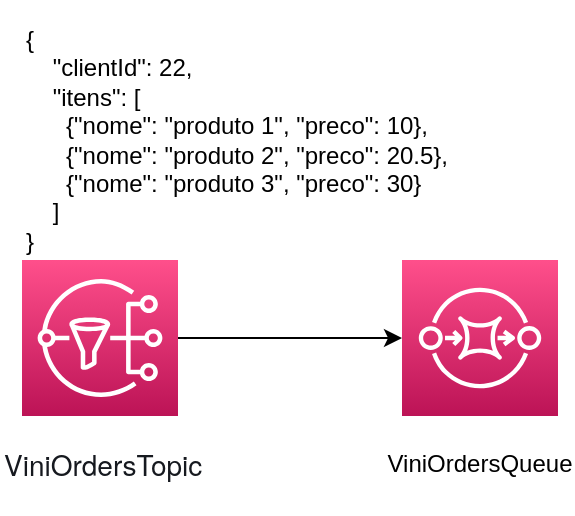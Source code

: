 <mxfile version="20.8.16" type="github">
  <diagram name="Page-1" id="qHlMxIvlBso3mCZM48DY">
    <mxGraphModel dx="1035" dy="569" grid="1" gridSize="10" guides="1" tooltips="1" connect="1" arrows="1" fold="1" page="1" pageScale="1" pageWidth="850" pageHeight="1100" math="0" shadow="0">
      <root>
        <mxCell id="0" />
        <mxCell id="1" parent="0" />
        <mxCell id="-aJFXdotQas0bAndVbci-4" style="edgeStyle=orthogonalEdgeStyle;rounded=0;orthogonalLoop=1;jettySize=auto;html=1;" edge="1" parent="1" source="-aJFXdotQas0bAndVbci-1" target="-aJFXdotQas0bAndVbci-3">
          <mxGeometry relative="1" as="geometry" />
        </mxCell>
        <mxCell id="-aJFXdotQas0bAndVbci-1" value="" style="sketch=0;points=[[0,0,0],[0.25,0,0],[0.5,0,0],[0.75,0,0],[1,0,0],[0,1,0],[0.25,1,0],[0.5,1,0],[0.75,1,0],[1,1,0],[0,0.25,0],[0,0.5,0],[0,0.75,0],[1,0.25,0],[1,0.5,0],[1,0.75,0]];outlineConnect=0;fontColor=#232F3E;gradientColor=#FF4F8B;gradientDirection=north;fillColor=#BC1356;strokeColor=#ffffff;dashed=0;verticalLabelPosition=bottom;verticalAlign=top;align=center;html=1;fontSize=12;fontStyle=0;aspect=fixed;shape=mxgraph.aws4.resourceIcon;resIcon=mxgraph.aws4.sns;" vertex="1" parent="1">
          <mxGeometry x="110" y="150" width="78" height="78" as="geometry" />
        </mxCell>
        <mxCell id="-aJFXdotQas0bAndVbci-2" value="&lt;span style=&quot;color: rgb(22, 25, 31); font-family: &amp;quot;Amazon Ember&amp;quot;, &amp;quot;Helvetica Neue&amp;quot;, Roboto, Arial, sans-serif; font-size: 14px; font-style: normal; font-variant-ligatures: normal; font-variant-caps: normal; font-weight: 400; letter-spacing: normal; orphans: 2; text-align: left; text-indent: 0px; text-transform: none; widows: 2; word-spacing: 0px; -webkit-text-stroke-width: 0px; background-color: rgb(255, 255, 255); text-decoration-thickness: initial; text-decoration-style: initial; text-decoration-color: initial; float: none; display: inline !important;&quot;&gt;ViniOrdersTopic&lt;/span&gt;" style="text;whiteSpace=wrap;html=1;" vertex="1" parent="1">
          <mxGeometry x="99" y="237" width="100" height="40" as="geometry" />
        </mxCell>
        <mxCell id="-aJFXdotQas0bAndVbci-3" value="" style="sketch=0;points=[[0,0,0],[0.25,0,0],[0.5,0,0],[0.75,0,0],[1,0,0],[0,1,0],[0.25,1,0],[0.5,1,0],[0.75,1,0],[1,1,0],[0,0.25,0],[0,0.5,0],[0,0.75,0],[1,0.25,0],[1,0.5,0],[1,0.75,0]];outlineConnect=0;fontColor=#232F3E;gradientColor=#FF4F8B;gradientDirection=north;fillColor=#BC1356;strokeColor=#ffffff;dashed=0;verticalLabelPosition=bottom;verticalAlign=top;align=center;html=1;fontSize=12;fontStyle=0;aspect=fixed;shape=mxgraph.aws4.resourceIcon;resIcon=mxgraph.aws4.sqs;" vertex="1" parent="1">
          <mxGeometry x="300" y="150" width="78" height="78" as="geometry" />
        </mxCell>
        <mxCell id="-aJFXdotQas0bAndVbci-6" value="ViniOrdersQueue" style="text;html=1;strokeColor=none;fillColor=none;align=center;verticalAlign=middle;whiteSpace=wrap;rounded=0;" vertex="1" parent="1">
          <mxGeometry x="309" y="237" width="60" height="30" as="geometry" />
        </mxCell>
        <mxCell id="-aJFXdotQas0bAndVbci-7" value="&lt;div&gt;{&lt;/div&gt;&lt;div&gt;&amp;nbsp; &amp;nbsp; &quot;clientId&quot;: 22,&lt;/div&gt;&lt;div&gt;&amp;nbsp; &amp;nbsp; &quot;itens&quot;: [&lt;/div&gt;&lt;div&gt;&amp;nbsp; &amp;nbsp; &amp;nbsp; {&quot;nome&quot;: &quot;produto 1&quot;, &quot;preco&quot;: 10},&lt;/div&gt;&lt;div&gt;&amp;nbsp; &amp;nbsp; &amp;nbsp; {&quot;nome&quot;: &quot;produto 2&quot;, &quot;preco&quot;: 20.5},&lt;/div&gt;&lt;div&gt;&amp;nbsp; &amp;nbsp; &amp;nbsp; {&quot;nome&quot;: &quot;produto 3&quot;, &quot;preco&quot;: 30}&lt;/div&gt;&lt;div&gt;&amp;nbsp; &amp;nbsp; ]&lt;/div&gt;&lt;div&gt;}&lt;/div&gt;" style="text;html=1;strokeColor=none;fillColor=none;align=left;verticalAlign=middle;whiteSpace=wrap;rounded=0;" vertex="1" parent="1">
          <mxGeometry x="110" y="20" width="220" height="140" as="geometry" />
        </mxCell>
      </root>
    </mxGraphModel>
  </diagram>
</mxfile>
